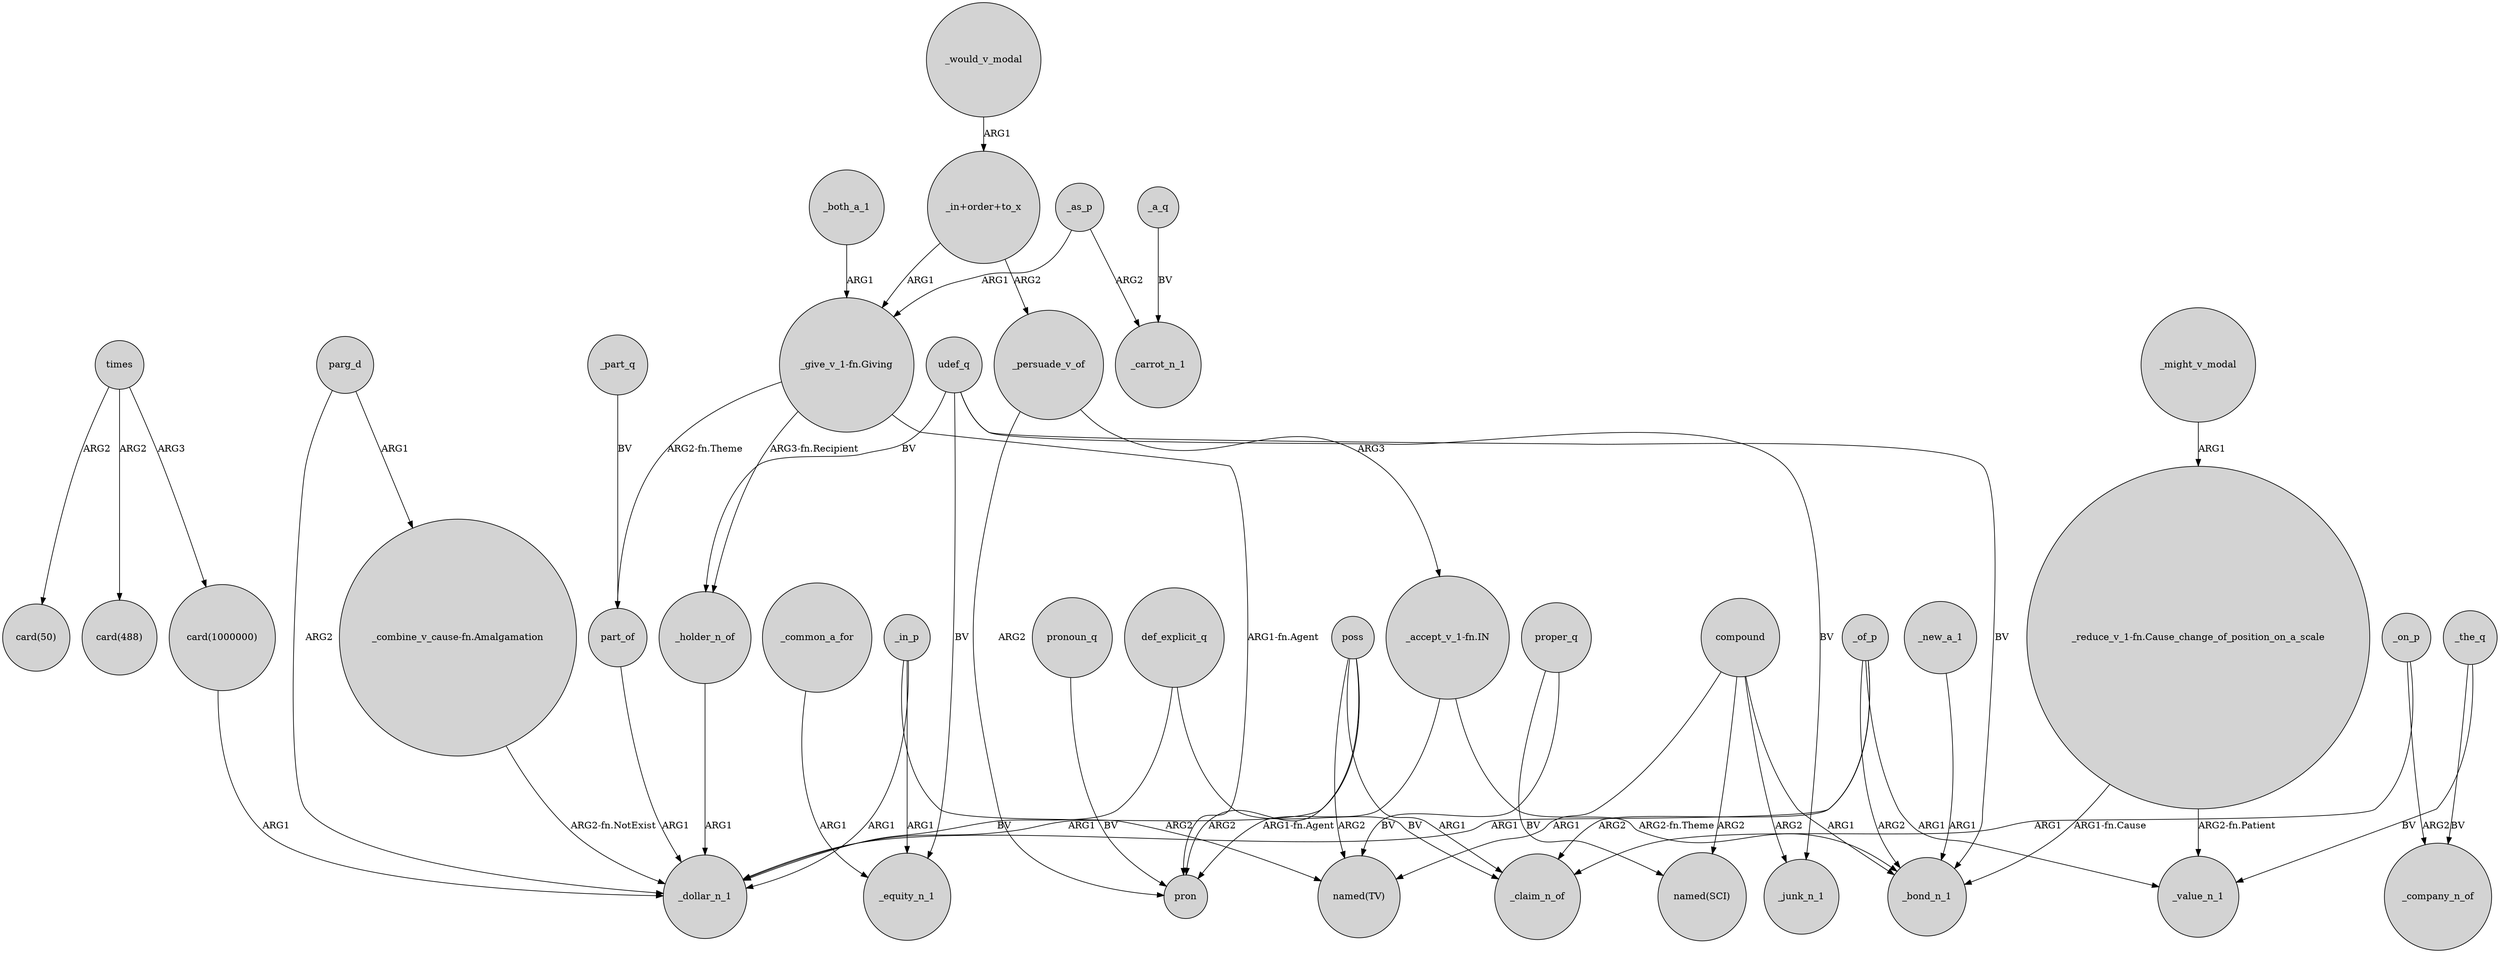 digraph {
	node [shape=circle style=filled]
	times -> "card(50)" [label=ARG2]
	_in_p -> _equity_n_1 [label=ARG1]
	"card(1000000)" -> _dollar_n_1 [label=ARG1]
	_common_a_for -> _equity_n_1 [label=ARG1]
	_of_p -> _claim_n_of [label=ARG2]
	_might_v_modal -> "_reduce_v_1-fn.Cause_change_of_position_on_a_scale" [label=ARG1]
	_new_a_1 -> _bond_n_1 [label=ARG1]
	poss -> pron [label=ARG2]
	_a_q -> _carrot_n_1 [label=BV]
	_as_p -> "_give_v_1-fn.Giving" [label=ARG1]
	"_reduce_v_1-fn.Cause_change_of_position_on_a_scale" -> _bond_n_1 [label="ARG1-fn.Cause"]
	_holder_n_of -> _dollar_n_1 [label=ARG1]
	times -> "card(488)" [label=ARG2]
	_of_p -> _dollar_n_1 [label=ARG1]
	"_accept_v_1-fn.IN" -> _bond_n_1 [label="ARG2-fn.Theme"]
	poss -> _dollar_n_1 [label=ARG1]
	compound -> _bond_n_1 [label=ARG1]
	_would_v_modal -> "_in+order+to_x" [label=ARG1]
	poss -> "named(TV)" [label=ARG2]
	_of_p -> _value_n_1 [label=ARG1]
	part_of -> _dollar_n_1 [label=ARG1]
	_of_p -> _bond_n_1 [label=ARG2]
	compound -> _junk_n_1 [label=ARG2]
	_both_a_1 -> "_give_v_1-fn.Giving" [label=ARG1]
	proper_q -> "named(TV)" [label=BV]
	"_accept_v_1-fn.IN" -> pron [label="ARG1-fn.Agent"]
	"_give_v_1-fn.Giving" -> part_of [label="ARG2-fn.Theme"]
	_persuade_v_of -> "_accept_v_1-fn.IN" [label=ARG3]
	"_reduce_v_1-fn.Cause_change_of_position_on_a_scale" -> _value_n_1 [label="ARG2-fn.Patient"]
	_on_p -> _claim_n_of [label=ARG1]
	"_give_v_1-fn.Giving" -> pron [label="ARG1-fn.Agent"]
	_part_q -> part_of [label=BV]
	_on_p -> _company_n_of [label=ARG2]
	_the_q -> _company_n_of [label=BV]
	udef_q -> _junk_n_1 [label=BV]
	pronoun_q -> pron [label=BV]
	_in_p -> "named(TV)" [label=ARG2]
	_persuade_v_of -> pron [label=ARG2]
	udef_q -> _bond_n_1 [label=BV]
	poss -> _claim_n_of [label=ARG1]
	"_in+order+to_x" -> _persuade_v_of [label=ARG2]
	times -> "card(1000000)" [label=ARG3]
	udef_q -> _equity_n_1 [label=BV]
	compound -> "named(SCI)" [label=ARG2]
	udef_q -> _holder_n_of [label=BV]
	"_give_v_1-fn.Giving" -> _holder_n_of [label="ARG3-fn.Recipient"]
	def_explicit_q -> _claim_n_of [label=BV]
	"_in+order+to_x" -> "_give_v_1-fn.Giving" [label=ARG1]
	_the_q -> _value_n_1 [label=BV]
	parg_d -> _dollar_n_1 [label=ARG2]
	_in_p -> _dollar_n_1 [label=ARG1]
	def_explicit_q -> _dollar_n_1 [label=BV]
	_as_p -> _carrot_n_1 [label=ARG2]
	compound -> "named(TV)" [label=ARG1]
	proper_q -> "named(SCI)" [label=BV]
	"_combine_v_cause-fn.Amalgamation" -> _dollar_n_1 [label="ARG2-fn.NotExist"]
	parg_d -> "_combine_v_cause-fn.Amalgamation" [label=ARG1]
}
